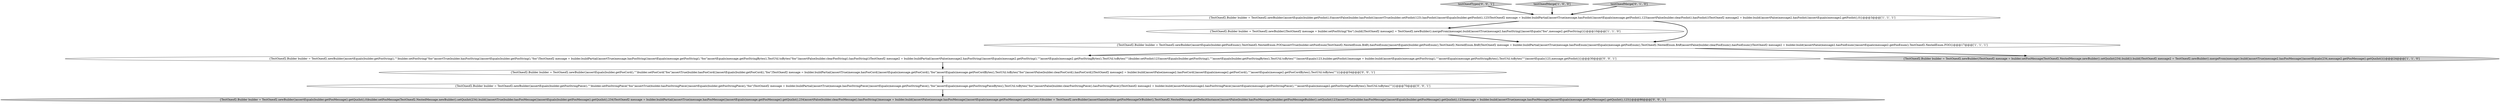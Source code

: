 digraph {
2 [style = filled, label = "{TestOneof2.Builder builder = TestOneof2.newBuilder()assertEquals(builder.getFooInt(),0)assertFalse(builder.hasFooInt())assertTrue(builder.setFooInt(123).hasFooInt())assertEquals(builder.getFooInt(),123)TestOneof2 message = builder.buildPartial()assertTrue(message.hasFooInt())assertEquals(message.getFooInt(),123)assertFalse(builder.clearFooInt().hasFooInt())TestOneof2 message2 = builder.build()assertFalse(message2.hasFooInt())assertEquals(message2.getFooInt(),0)}@@@3@@@['1', '1', '1']", fillcolor = white, shape = ellipse image = "AAA0AAABBB1BBB"];
7 [style = filled, label = "testOneofTypes['0', '0', '1']", fillcolor = lightgray, shape = diamond image = "AAA0AAABBB3BBB"];
1 [style = filled, label = "{TestOneof2.Builder builder = TestOneof2.newBuilder()TestOneof2 message = builder.setFooString(\"foo\").build()TestOneof2 message2 = TestOneof2.newBuilder().mergeFrom(message).build()assertTrue(message2.hasFooString())assertEquals(\"foo\",message2.getFooString())}@@@10@@@['1', '1', '0']", fillcolor = white, shape = ellipse image = "AAA0AAABBB1BBB"];
3 [style = filled, label = "testOneofMerge['1', '0', '0']", fillcolor = lightgray, shape = diamond image = "AAA0AAABBB1BBB"];
5 [style = filled, label = "testOneofMerge['0', '1', '0']", fillcolor = lightgray, shape = diamond image = "AAA0AAABBB2BBB"];
9 [style = filled, label = "{TestOneof2.Builder builder = TestOneof2.newBuilder()assertEquals(builder.getFooString(),\"\")builder.setFooString(\"foo\")assertTrue(builder.hasFooString())assertEquals(builder.getFooString(),\"foo\")TestOneof2 message = builder.buildPartial()assertTrue(message.hasFooString())assertEquals(message.getFooString(),\"foo\")assertEquals(message.getFooStringBytes(),TestUtil.toBytes(\"foo\"))assertFalse(builder.clearFooString().hasFooString())TestOneof2 message2 = builder.buildPartial()assertFalse(message2.hasFooString())assertEquals(message2.getFooString(),\"\")assertEquals(message2.getFooStringBytes(),TestUtil.toBytes(\"\"))builder.setFooInt(123)assertEquals(builder.getFooString(),\"\")assertEquals(builder.getFooStringBytes(),TestUtil.toBytes(\"\"))assertEquals(123,builder.getFooInt())message = builder.build()assertEquals(message.getFooString(),\"\")assertEquals(message.getFooStringBytes(),TestUtil.toBytes(\"\"))assertEquals(123,message.getFooInt())}@@@30@@@['0', '0', '1']", fillcolor = white, shape = ellipse image = "AAA0AAABBB3BBB"];
0 [style = filled, label = "{TestOneof2.Builder builder = TestOneof2.newBuilder()assertEquals(builder.getFooEnum(),TestOneof2.NestedEnum.FOO)assertTrue(builder.setFooEnum(TestOneof2.NestedEnum.BAR).hasFooEnum())assertEquals(builder.getFooEnum(),TestOneof2.NestedEnum.BAR)TestOneof2 message = builder.buildPartial()assertTrue(message.hasFooEnum())assertEquals(message.getFooEnum(),TestOneof2.NestedEnum.BAR)assertFalse(builder.clearFooEnum().hasFooEnum())TestOneof2 message2 = builder.build()assertFalse(message2.hasFooEnum())assertEquals(message2.getFooEnum(),TestOneof2.NestedEnum.FOO)}@@@17@@@['1', '1', '1']", fillcolor = white, shape = ellipse image = "AAA0AAABBB1BBB"];
6 [style = filled, label = "{TestOneof2.Builder builder = TestOneof2.newBuilder()assertEquals(builder.getFooMessage().getQuxInt(),0)builder.setFooMessage(TestOneof2.NestedMessage.newBuilder().setQuxInt(234).build())assertTrue(builder.hasFooMessage())assertEquals(builder.getFooMessage().getQuxInt(),234)TestOneof2 message = builder.buildPartial()assertTrue(message.hasFooMessage())assertEquals(message.getFooMessage().getQuxInt(),234)assertFalse(builder.clearFooMessage().hasFooString())message = builder.build()assertFalse(message.hasFooMessage())assertEquals(message.getFooMessage().getQuxInt(),0)builder = TestOneof2.newBuilder()assertSame(builder.getFooMessageOrBuilder(),TestOneof2.NestedMessage.getDefaultInstance())assertFalse(builder.hasFooMessage())builder.getFooMessageBuilder().setQuxInt(123)assertTrue(builder.hasFooMessage())assertEquals(builder.getFooMessage().getQuxInt(),123)message = builder.build()assertTrue(message.hasFooMessage())assertEquals(message.getFooMessage().getQuxInt(),123)}@@@86@@@['0', '0', '1']", fillcolor = lightgray, shape = ellipse image = "AAA0AAABBB3BBB"];
10 [style = filled, label = "{TestOneof2.Builder builder = TestOneof2.newBuilder()assertEquals(builder.getFooStringPiece(),\"\")builder.setFooStringPiece(\"foo\")assertTrue(builder.hasFooStringPiece())assertEquals(builder.getFooStringPiece(),\"foo\")TestOneof2 message = builder.buildPartial()assertTrue(message.hasFooStringPiece())assertEquals(message.getFooStringPiece(),\"foo\")assertEquals(message.getFooStringPieceBytes(),TestUtil.toBytes(\"foo\"))assertFalse(builder.clearFooStringPiece().hasFooStringPiece())TestOneof2 message2 = builder.build()assertFalse(message2.hasFooStringPiece())assertEquals(message2.getFooStringPiece(),\"\")assertEquals(message2.getFooStringPieceBytes(),TestUtil.toBytes(\"\"))}@@@70@@@['0', '0', '1']", fillcolor = white, shape = ellipse image = "AAA0AAABBB3BBB"];
8 [style = filled, label = "{TestOneof2.Builder builder = TestOneof2.newBuilder()assertEquals(builder.getFooCord(),\"\")builder.setFooCord(\"foo\")assertTrue(builder.hasFooCord())assertEquals(builder.getFooCord(),\"foo\")TestOneof2 message = builder.buildPartial()assertTrue(message.hasFooCord())assertEquals(message.getFooCord(),\"foo\")assertEquals(message.getFooCordBytes(),TestUtil.toBytes(\"foo\"))assertFalse(builder.clearFooCord().hasFooCord())TestOneof2 message2 = builder.build()assertFalse(message2.hasFooCord())assertEquals(message2.getFooCord(),\"\")assertEquals(message2.getFooCordBytes(),TestUtil.toBytes(\"\"))}@@@54@@@['0', '0', '1']", fillcolor = white, shape = ellipse image = "AAA0AAABBB3BBB"];
4 [style = filled, label = "{TestOneof2.Builder builder = TestOneof2.newBuilder()TestOneof2 message = builder.setFooMessage(TestOneof2.NestedMessage.newBuilder().setQuxInt(234).build()).build()TestOneof2 message2 = TestOneof2.newBuilder().mergeFrom(message).build()assertTrue(message2.hasFooMessage())assertEquals(234,message2.getFooMessage().getQuxInt())}@@@24@@@['1', '1', '0']", fillcolor = lightgray, shape = ellipse image = "AAA0AAABBB1BBB"];
5->2 [style = bold, label=""];
0->9 [style = bold, label=""];
2->0 [style = bold, label=""];
9->8 [style = bold, label=""];
0->4 [style = bold, label=""];
10->6 [style = bold, label=""];
2->1 [style = bold, label=""];
8->10 [style = bold, label=""];
3->2 [style = bold, label=""];
1->0 [style = bold, label=""];
7->2 [style = bold, label=""];
}
